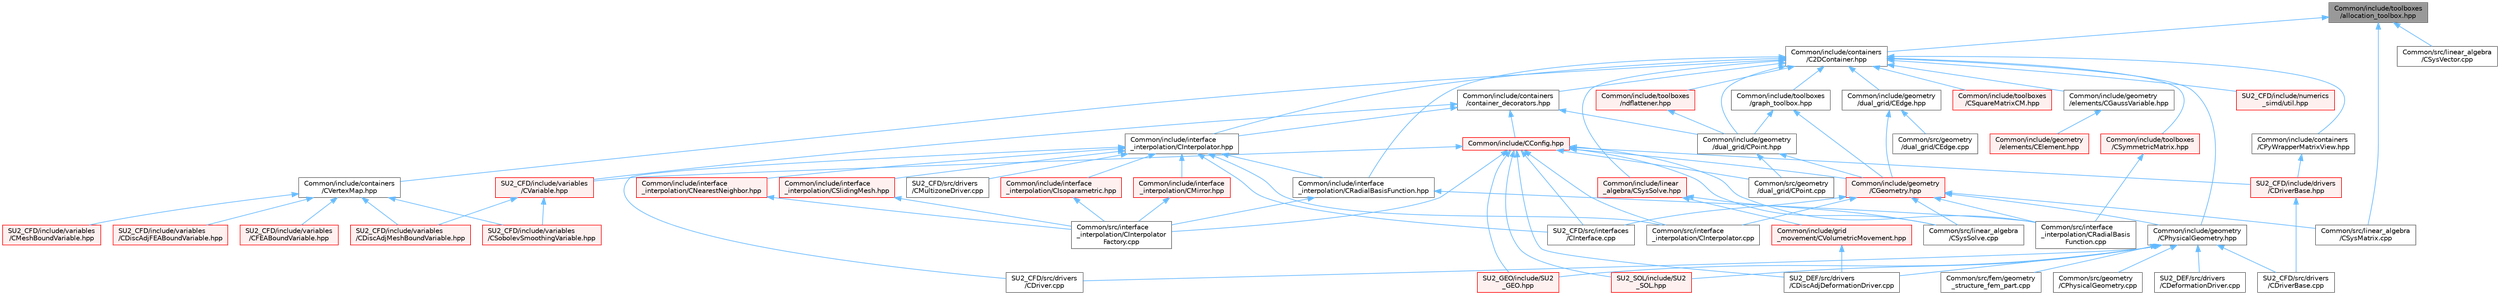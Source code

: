 digraph "Common/include/toolboxes/allocation_toolbox.hpp"
{
 // LATEX_PDF_SIZE
  bgcolor="transparent";
  edge [fontname=Helvetica,fontsize=10,labelfontname=Helvetica,labelfontsize=10];
  node [fontname=Helvetica,fontsize=10,shape=box,height=0.2,width=0.4];
  Node1 [id="Node000001",label="Common/include/toolboxes\l/allocation_toolbox.hpp",height=0.2,width=0.4,color="gray40", fillcolor="grey60", style="filled", fontcolor="black",tooltip="Helper function and classes for memory allocation. Focus on portability across platforms."];
  Node1 -> Node2 [id="edge1_Node000001_Node000002",dir="back",color="steelblue1",style="solid",tooltip=" "];
  Node2 [id="Node000002",label="Common/include/containers\l/C2DContainer.hpp",height=0.2,width=0.4,color="grey40", fillcolor="white", style="filled",URL="$C2DContainer_8hpp.html",tooltip="A templated vector/matrix object."];
  Node2 -> Node3 [id="edge2_Node000002_Node000003",dir="back",color="steelblue1",style="solid",tooltip=" "];
  Node3 [id="Node000003",label="Common/include/containers\l/CPyWrapperMatrixView.hpp",height=0.2,width=0.4,color="grey40", fillcolor="white", style="filled",URL="$CPyWrapperMatrixView_8hpp.html",tooltip="Simple matrix views to use with the python wrapper."];
  Node3 -> Node4 [id="edge3_Node000003_Node000004",dir="back",color="steelblue1",style="solid",tooltip=" "];
  Node4 [id="Node000004",label="SU2_CFD/include/drivers\l/CDriverBase.hpp",height=0.2,width=0.4,color="red", fillcolor="#FFF0F0", style="filled",URL="$CDriverBase_8hpp.html",tooltip="Base class for all drivers."];
  Node4 -> Node20 [id="edge4_Node000004_Node000020",dir="back",color="steelblue1",style="solid",tooltip=" "];
  Node20 [id="Node000020",label="SU2_CFD/src/drivers\l/CDriverBase.cpp",height=0.2,width=0.4,color="grey40", fillcolor="white", style="filled",URL="$CDriverBase_8cpp.html",tooltip=" "];
  Node2 -> Node27 [id="edge5_Node000002_Node000027",dir="back",color="steelblue1",style="solid",tooltip=" "];
  Node27 [id="Node000027",label="Common/include/containers\l/CVertexMap.hpp",height=0.2,width=0.4,color="grey40", fillcolor="white", style="filled",URL="$CVertexMap_8hpp.html",tooltip="An index to index lookup vector."];
  Node27 -> Node28 [id="edge6_Node000027_Node000028",dir="back",color="steelblue1",style="solid",tooltip=" "];
  Node28 [id="Node000028",label="SU2_CFD/include/variables\l/CDiscAdjFEABoundVariable.hpp",height=0.2,width=0.4,color="red", fillcolor="#FFF0F0", style="filled",URL="$CDiscAdjFEABoundVariable_8hpp.html",tooltip="Main class for defining the variables of the adjoint FEA solver at the boundary."];
  Node27 -> Node33 [id="edge7_Node000027_Node000033",dir="back",color="steelblue1",style="solid",tooltip=" "];
  Node33 [id="Node000033",label="SU2_CFD/include/variables\l/CDiscAdjMeshBoundVariable.hpp",height=0.2,width=0.4,color="red", fillcolor="#FFF0F0", style="filled",URL="$CDiscAdjMeshBoundVariable_8hpp.html",tooltip=" "];
  Node27 -> Node37 [id="edge8_Node000027_Node000037",dir="back",color="steelblue1",style="solid",tooltip=" "];
  Node37 [id="Node000037",label="SU2_CFD/include/variables\l/CFEABoundVariable.hpp",height=0.2,width=0.4,color="red", fillcolor="#FFF0F0", style="filled",URL="$CFEABoundVariable_8hpp.html",tooltip="Class for defining the variables on the FEA boundaries for FSI applications."];
  Node27 -> Node40 [id="edge9_Node000027_Node000040",dir="back",color="steelblue1",style="solid",tooltip=" "];
  Node40 [id="Node000040",label="SU2_CFD/include/variables\l/CMeshBoundVariable.hpp",height=0.2,width=0.4,color="red", fillcolor="#FFF0F0", style="filled",URL="$CMeshBoundVariable_8hpp.html",tooltip="Declaration and inlines of the class to define the variables of the mesh movement at the moving bound..."];
  Node27 -> Node44 [id="edge10_Node000027_Node000044",dir="back",color="steelblue1",style="solid",tooltip=" "];
  Node44 [id="Node000044",label="SU2_CFD/include/variables\l/CSobolevSmoothingVariable.hpp",height=0.2,width=0.4,color="red", fillcolor="#FFF0F0", style="filled",URL="$CSobolevSmoothingVariable_8hpp.html",tooltip="Class for defining the variables of the gradient smoothing."];
  Node2 -> Node48 [id="edge11_Node000002_Node000048",dir="back",color="steelblue1",style="solid",tooltip=" "];
  Node48 [id="Node000048",label="Common/include/containers\l/container_decorators.hpp",height=0.2,width=0.4,color="grey40", fillcolor="white", style="filled",URL="$container__decorators_8hpp.html",tooltip="Collection of small classes that decorate C2DContainer to augment its functionality,..."];
  Node48 -> Node49 [id="edge12_Node000048_Node000049",dir="back",color="steelblue1",style="solid",tooltip=" "];
  Node49 [id="Node000049",label="Common/include/CConfig.hpp",height=0.2,width=0.4,color="red", fillcolor="#FFF0F0", style="filled",URL="$CConfig_8hpp.html",tooltip="All the information about the definition of the physical problem. The subroutines and functions are i..."];
  Node49 -> Node181 [id="edge13_Node000049_Node000181",dir="back",color="steelblue1",style="solid",tooltip=" "];
  Node181 [id="Node000181",label="Common/include/geometry\l/CGeometry.hpp",height=0.2,width=0.4,color="red", fillcolor="#FFF0F0", style="filled",URL="$CGeometry_8hpp.html",tooltip="Headers of the main subroutines for creating the geometrical structure. The subroutines and functions..."];
  Node181 -> Node188 [id="edge14_Node000181_Node000188",dir="back",color="steelblue1",style="solid",tooltip=" "];
  Node188 [id="Node000188",label="Common/include/geometry\l/CPhysicalGeometry.hpp",height=0.2,width=0.4,color="grey40", fillcolor="white", style="filled",URL="$CPhysicalGeometry_8hpp.html",tooltip="Headers of the physical geometry class used to read meshes from file."];
  Node188 -> Node180 [id="edge15_Node000188_Node000180",dir="back",color="steelblue1",style="solid",tooltip=" "];
  Node180 [id="Node000180",label="Common/src/fem/geometry\l_structure_fem_part.cpp",height=0.2,width=0.4,color="grey40", fillcolor="white", style="filled",URL="$geometry__structure__fem__part_8cpp.html",tooltip="Main subroutines for distributin the grid for the Fluid FEM solver."];
  Node188 -> Node189 [id="edge16_Node000188_Node000189",dir="back",color="steelblue1",style="solid",tooltip=" "];
  Node189 [id="Node000189",label="Common/src/geometry\l/CPhysicalGeometry.cpp",height=0.2,width=0.4,color="grey40", fillcolor="white", style="filled",URL="$CPhysicalGeometry_8cpp.html",tooltip="Implementation of the physical geometry class."];
  Node188 -> Node19 [id="edge17_Node000188_Node000019",dir="back",color="steelblue1",style="solid",tooltip=" "];
  Node19 [id="Node000019",label="SU2_CFD/src/drivers\l/CDriver.cpp",height=0.2,width=0.4,color="grey40", fillcolor="white", style="filled",URL="$CDriver_8cpp.html",tooltip="The main subroutines for driving single or multi-zone problems."];
  Node188 -> Node20 [id="edge18_Node000188_Node000020",dir="back",color="steelblue1",style="solid",tooltip=" "];
  Node188 -> Node23 [id="edge19_Node000188_Node000023",dir="back",color="steelblue1",style="solid",tooltip=" "];
  Node23 [id="Node000023",label="SU2_DEF/src/drivers\l/CDeformationDriver.cpp",height=0.2,width=0.4,color="grey40", fillcolor="white", style="filled",URL="$CDeformationDriver_8cpp.html",tooltip="Main subroutines for driving the mesh deformation."];
  Node188 -> Node25 [id="edge20_Node000188_Node000025",dir="back",color="steelblue1",style="solid",tooltip=" "];
  Node25 [id="Node000025",label="SU2_DEF/src/drivers\l/CDiscAdjDeformationDriver.cpp",height=0.2,width=0.4,color="grey40", fillcolor="white", style="filled",URL="$CDiscAdjDeformationDriver_8cpp.html",tooltip="Main subroutines for driving the projection of sensitivities."];
  Node188 -> Node190 [id="edge21_Node000188_Node000190",dir="back",color="steelblue1",style="solid",tooltip=" "];
  Node190 [id="Node000190",label="SU2_GEO/include/SU2\l_GEO.hpp",height=0.2,width=0.4,color="red", fillcolor="#FFF0F0", style="filled",URL="$SU2__GEO_8hpp.html",tooltip="Headers of the main subroutines of the code SU2_GEO. The subroutines and functions are in the SU2_GEO..."];
  Node188 -> Node105 [id="edge22_Node000188_Node000105",dir="back",color="steelblue1",style="solid",tooltip=" "];
  Node105 [id="Node000105",label="SU2_SOL/include/SU2\l_SOL.hpp",height=0.2,width=0.4,color="red", fillcolor="#FFF0F0", style="filled",URL="$SU2__SOL_8hpp.html",tooltip="Headers of the main subroutines of the code SU2_SOL. The subroutines and functions are in the SU2_SOL..."];
  Node181 -> Node204 [id="edge23_Node000181_Node000204",dir="back",color="steelblue1",style="solid",tooltip=" "];
  Node204 [id="Node000204",label="Common/src/interface\l_interpolation/CInterpolator.cpp",height=0.2,width=0.4,color="grey40", fillcolor="white", style="filled",URL="$CInterpolator_8cpp.html",tooltip="Definition of the base class for interface interpolation."];
  Node181 -> Node208 [id="edge24_Node000181_Node000208",dir="back",color="steelblue1",style="solid",tooltip=" "];
  Node208 [id="Node000208",label="Common/src/interface\l_interpolation/CRadialBasis\lFunction.cpp",height=0.2,width=0.4,color="grey40", fillcolor="white", style="filled",URL="$CRadialBasisFunction_8cpp.html",tooltip="Implementation of RBF interpolation."];
  Node181 -> Node211 [id="edge25_Node000181_Node000211",dir="back",color="steelblue1",style="solid",tooltip=" "];
  Node211 [id="Node000211",label="Common/src/linear_algebra\l/CSysMatrix.cpp",height=0.2,width=0.4,color="grey40", fillcolor="white", style="filled",URL="$CSysMatrix_8cpp.html",tooltip="Implementation of the sparse matrix class."];
  Node181 -> Node201 [id="edge26_Node000181_Node000201",dir="back",color="steelblue1",style="solid",tooltip=" "];
  Node201 [id="Node000201",label="Common/src/linear_algebra\l/CSysSolve.cpp",height=0.2,width=0.4,color="grey40", fillcolor="white", style="filled",URL="$CSysSolve_8cpp.html",tooltip="Main classes required for solving linear systems of equations."];
  Node181 -> Node154 [id="edge27_Node000181_Node000154",dir="back",color="steelblue1",style="solid",tooltip=" "];
  Node154 [id="Node000154",label="SU2_CFD/src/interfaces\l/CInterface.cpp",height=0.2,width=0.4,color="grey40", fillcolor="white", style="filled",URL="$CInterface_8cpp.html",tooltip="Main subroutines for MPI transfer of information between zones."];
  Node49 -> Node297 [id="edge28_Node000049_Node000297",dir="back",color="steelblue1",style="solid",tooltip=" "];
  Node297 [id="Node000297",label="Common/src/geometry\l/dual_grid/CPoint.cpp",height=0.2,width=0.4,color="grey40", fillcolor="white", style="filled",URL="$CPoint_8cpp.html",tooltip="Main classes for defining the points of the dual grid."];
  Node49 -> Node204 [id="edge29_Node000049_Node000204",dir="back",color="steelblue1",style="solid",tooltip=" "];
  Node49 -> Node298 [id="edge30_Node000049_Node000298",dir="back",color="steelblue1",style="solid",tooltip=" "];
  Node298 [id="Node000298",label="Common/src/interface\l_interpolation/CInterpolator\lFactory.cpp",height=0.2,width=0.4,color="grey40", fillcolor="white", style="filled",URL="$CInterpolatorFactory_8cpp.html",tooltip="Factory to generate interpolator objects."];
  Node49 -> Node208 [id="edge31_Node000049_Node000208",dir="back",color="steelblue1",style="solid",tooltip=" "];
  Node49 -> Node201 [id="edge32_Node000049_Node000201",dir="back",color="steelblue1",style="solid",tooltip=" "];
  Node49 -> Node4 [id="edge33_Node000049_Node000004",dir="back",color="steelblue1",style="solid",tooltip=" "];
  Node49 -> Node405 [id="edge34_Node000049_Node000405",dir="back",color="steelblue1",style="solid",tooltip=" "];
  Node405 [id="Node000405",label="SU2_CFD/include/variables\l/CVariable.hpp",height=0.2,width=0.4,color="red", fillcolor="#FFF0F0", style="filled",URL="$CVariable_8hpp.html",tooltip="Declaration and inlines of the parent class for defining problem variables, function definitions in f..."];
  Node405 -> Node33 [id="edge35_Node000405_Node000033",dir="back",color="steelblue1",style="solid",tooltip=" "];
  Node405 -> Node44 [id="edge36_Node000405_Node000044",dir="back",color="steelblue1",style="solid",tooltip=" "];
  Node49 -> Node154 [id="edge37_Node000049_Node000154",dir="back",color="steelblue1",style="solid",tooltip=" "];
  Node49 -> Node25 [id="edge38_Node000049_Node000025",dir="back",color="steelblue1",style="solid",tooltip=" "];
  Node49 -> Node190 [id="edge39_Node000049_Node000190",dir="back",color="steelblue1",style="solid",tooltip=" "];
  Node49 -> Node105 [id="edge40_Node000049_Node000105",dir="back",color="steelblue1",style="solid",tooltip=" "];
  Node48 -> Node447 [id="edge41_Node000048_Node000447",dir="back",color="steelblue1",style="solid",tooltip=" "];
  Node447 [id="Node000447",label="Common/include/geometry\l/dual_grid/CPoint.hpp",height=0.2,width=0.4,color="grey40", fillcolor="white", style="filled",URL="$CPoint_8hpp.html",tooltip="Declaration of the point class that stores geometric and adjacency information for dual control volum..."];
  Node447 -> Node181 [id="edge42_Node000447_Node000181",dir="back",color="steelblue1",style="solid",tooltip=" "];
  Node447 -> Node297 [id="edge43_Node000447_Node000297",dir="back",color="steelblue1",style="solid",tooltip=" "];
  Node48 -> Node448 [id="edge44_Node000048_Node000448",dir="back",color="steelblue1",style="solid",tooltip=" "];
  Node448 [id="Node000448",label="Common/include/interface\l_interpolation/CInterpolator.hpp",height=0.2,width=0.4,color="grey40", fillcolor="white", style="filled",URL="$CInterpolator_8hpp.html",tooltip="Base class for multiphysics interpolation."];
  Node448 -> Node449 [id="edge45_Node000448_Node000449",dir="back",color="steelblue1",style="solid",tooltip=" "];
  Node449 [id="Node000449",label="Common/include/interface\l_interpolation/CIsoparametric.hpp",height=0.2,width=0.4,color="red", fillcolor="#FFF0F0", style="filled",URL="$CIsoparametric_8hpp.html",tooltip="Isoparametric interpolation using FE shape functions."];
  Node449 -> Node298 [id="edge46_Node000449_Node000298",dir="back",color="steelblue1",style="solid",tooltip=" "];
  Node448 -> Node450 [id="edge47_Node000448_Node000450",dir="back",color="steelblue1",style="solid",tooltip=" "];
  Node450 [id="Node000450",label="Common/include/interface\l_interpolation/CMirror.hpp",height=0.2,width=0.4,color="red", fillcolor="#FFF0F0", style="filled",URL="$CMirror_8hpp.html",tooltip="Mirror interpolation for the conservative (work-wise) approach in FSI problems."];
  Node450 -> Node298 [id="edge48_Node000450_Node000298",dir="back",color="steelblue1",style="solid",tooltip=" "];
  Node448 -> Node451 [id="edge49_Node000448_Node000451",dir="back",color="steelblue1",style="solid",tooltip=" "];
  Node451 [id="Node000451",label="Common/include/interface\l_interpolation/CNearestNeighbor.hpp",height=0.2,width=0.4,color="red", fillcolor="#FFF0F0", style="filled",URL="$CNearestNeighbor_8hpp.html",tooltip="Nearest Neighbor interpolation class."];
  Node451 -> Node298 [id="edge50_Node000451_Node000298",dir="back",color="steelblue1",style="solid",tooltip=" "];
  Node448 -> Node452 [id="edge51_Node000448_Node000452",dir="back",color="steelblue1",style="solid",tooltip=" "];
  Node452 [id="Node000452",label="Common/include/interface\l_interpolation/CRadialBasisFunction.hpp",height=0.2,width=0.4,color="grey40", fillcolor="white", style="filled",URL="$CRadialBasisFunction_8hpp.html",tooltip="Radial basis function interpolation."];
  Node452 -> Node298 [id="edge52_Node000452_Node000298",dir="back",color="steelblue1",style="solid",tooltip=" "];
  Node452 -> Node208 [id="edge53_Node000452_Node000208",dir="back",color="steelblue1",style="solid",tooltip=" "];
  Node448 -> Node453 [id="edge54_Node000448_Node000453",dir="back",color="steelblue1",style="solid",tooltip=" "];
  Node453 [id="Node000453",label="Common/include/interface\l_interpolation/CSlidingMesh.hpp",height=0.2,width=0.4,color="red", fillcolor="#FFF0F0", style="filled",URL="$CSlidingMesh_8hpp.html",tooltip="Sliding mesh interpolation."];
  Node453 -> Node298 [id="edge55_Node000453_Node000298",dir="back",color="steelblue1",style="solid",tooltip=" "];
  Node448 -> Node204 [id="edge56_Node000448_Node000204",dir="back",color="steelblue1",style="solid",tooltip=" "];
  Node448 -> Node19 [id="edge57_Node000448_Node000019",dir="back",color="steelblue1",style="solid",tooltip=" "];
  Node448 -> Node13 [id="edge58_Node000448_Node000013",dir="back",color="steelblue1",style="solid",tooltip=" "];
  Node13 [id="Node000013",label="SU2_CFD/src/drivers\l/CMultizoneDriver.cpp",height=0.2,width=0.4,color="grey40", fillcolor="white", style="filled",URL="$CMultizoneDriver_8cpp.html",tooltip=" "];
  Node448 -> Node154 [id="edge59_Node000448_Node000154",dir="back",color="steelblue1",style="solid",tooltip=" "];
  Node48 -> Node405 [id="edge60_Node000048_Node000405",dir="back",color="steelblue1",style="solid",tooltip=" "];
  Node2 -> Node188 [id="edge61_Node000002_Node000188",dir="back",color="steelblue1",style="solid",tooltip=" "];
  Node2 -> Node454 [id="edge62_Node000002_Node000454",dir="back",color="steelblue1",style="solid",tooltip=" "];
  Node454 [id="Node000454",label="Common/include/geometry\l/dual_grid/CEdge.hpp",height=0.2,width=0.4,color="grey40", fillcolor="white", style="filled",URL="$CEdge_8hpp.html",tooltip="Declaration of the edge class CEdge.cpp file."];
  Node454 -> Node181 [id="edge63_Node000454_Node000181",dir="back",color="steelblue1",style="solid",tooltip=" "];
  Node454 -> Node455 [id="edge64_Node000454_Node000455",dir="back",color="steelblue1",style="solid",tooltip=" "];
  Node455 [id="Node000455",label="Common/src/geometry\l/dual_grid/CEdge.cpp",height=0.2,width=0.4,color="grey40", fillcolor="white", style="filled",URL="$CEdge_8cpp.html",tooltip="Implementation of the edge class."];
  Node2 -> Node447 [id="edge65_Node000002_Node000447",dir="back",color="steelblue1",style="solid",tooltip=" "];
  Node2 -> Node456 [id="edge66_Node000002_Node000456",dir="back",color="steelblue1",style="solid",tooltip=" "];
  Node456 [id="Node000456",label="Common/include/geometry\l/elements/CGaussVariable.hpp",height=0.2,width=0.4,color="grey40", fillcolor="white", style="filled",URL="$CGaussVariable_8hpp.html",tooltip="Light-weight class to store Gaussian point information."];
  Node456 -> Node457 [id="edge67_Node000456_Node000457",dir="back",color="steelblue1",style="solid",tooltip=" "];
  Node457 [id="Node000457",label="Common/include/geometry\l/elements/CElement.hpp",height=0.2,width=0.4,color="red", fillcolor="#FFF0F0", style="filled",URL="$CElement_8hpp.html",tooltip="Main header of the Finite Element structure declaring the abstract interface and the available finite..."];
  Node2 -> Node448 [id="edge68_Node000002_Node000448",dir="back",color="steelblue1",style="solid",tooltip=" "];
  Node2 -> Node452 [id="edge69_Node000002_Node000452",dir="back",color="steelblue1",style="solid",tooltip=" "];
  Node2 -> Node469 [id="edge70_Node000002_Node000469",dir="back",color="steelblue1",style="solid",tooltip=" "];
  Node469 [id="Node000469",label="Common/include/linear\l_algebra/CSysSolve.hpp",height=0.2,width=0.4,color="red", fillcolor="#FFF0F0", style="filled",URL="$CSysSolve_8hpp.html",tooltip="Headers for the classes related to linear solvers (CG, FGMRES, etc) The subroutines and functions are..."];
  Node469 -> Node197 [id="edge71_Node000469_Node000197",dir="back",color="steelblue1",style="solid",tooltip=" "];
  Node197 [id="Node000197",label="Common/include/grid\l_movement/CVolumetricMovement.hpp",height=0.2,width=0.4,color="red", fillcolor="#FFF0F0", style="filled",URL="$CVolumetricMovement_8hpp.html",tooltip="Headers of the CVolumetricMovement class."];
  Node197 -> Node25 [id="edge72_Node000197_Node000025",dir="back",color="steelblue1",style="solid",tooltip=" "];
  Node469 -> Node201 [id="edge73_Node000469_Node000201",dir="back",color="steelblue1",style="solid",tooltip=" "];
  Node2 -> Node470 [id="edge74_Node000002_Node000470",dir="back",color="steelblue1",style="solid",tooltip=" "];
  Node470 [id="Node000470",label="Common/include/toolboxes\l/CSquareMatrixCM.hpp",height=0.2,width=0.4,color="red", fillcolor="#FFF0F0", style="filled",URL="$CSquareMatrixCM_8hpp.html",tooltip="Dense general square matrix, used for example in DG standard elements in Column Major order storage."];
  Node2 -> Node477 [id="edge75_Node000002_Node000477",dir="back",color="steelblue1",style="solid",tooltip=" "];
  Node477 [id="Node000477",label="Common/include/toolboxes\l/CSymmetricMatrix.hpp",height=0.2,width=0.4,color="red", fillcolor="#FFF0F0", style="filled",URL="$CSymmetricMatrix_8hpp.html",tooltip="Dense symmetric matrix, used for example in RBF interpolation."];
  Node477 -> Node208 [id="edge76_Node000477_Node000208",dir="back",color="steelblue1",style="solid",tooltip=" "];
  Node2 -> Node480 [id="edge77_Node000002_Node000480",dir="back",color="steelblue1",style="solid",tooltip=" "];
  Node480 [id="Node000480",label="Common/include/toolboxes\l/graph_toolbox.hpp",height=0.2,width=0.4,color="grey40", fillcolor="white", style="filled",URL="$graph__toolbox_8hpp.html",tooltip="Functions and classes to build/represent sparse graphs or sparse patterns."];
  Node480 -> Node181 [id="edge78_Node000480_Node000181",dir="back",color="steelblue1",style="solid",tooltip=" "];
  Node480 -> Node447 [id="edge79_Node000480_Node000447",dir="back",color="steelblue1",style="solid",tooltip=" "];
  Node2 -> Node481 [id="edge80_Node000002_Node000481",dir="back",color="steelblue1",style="solid",tooltip=" "];
  Node481 [id="Node000481",label="Common/include/toolboxes\l/ndflattener.hpp",height=0.2,width=0.4,color="red", fillcolor="#FFF0F0", style="filled",URL="$ndflattener_8hpp.html",tooltip="Flatten pointer-to-pointer-... arrays for MPI communication."];
  Node481 -> Node447 [id="edge81_Node000481_Node000447",dir="back",color="steelblue1",style="solid",tooltip=" "];
  Node2 -> Node264 [id="edge82_Node000002_Node000264",dir="back",color="steelblue1",style="solid",tooltip=" "];
  Node264 [id="Node000264",label="SU2_CFD/include/numerics\l_simd/util.hpp",height=0.2,width=0.4,color="red", fillcolor="#FFF0F0", style="filled",URL="$util_8hpp.html",tooltip="Generic auxiliary functions."];
  Node1 -> Node211 [id="edge83_Node000001_Node000211",dir="back",color="steelblue1",style="solid",tooltip=" "];
  Node1 -> Node482 [id="edge84_Node000001_Node000482",dir="back",color="steelblue1",style="solid",tooltip=" "];
  Node482 [id="Node000482",label="Common/src/linear_algebra\l/CSysVector.cpp",height=0.2,width=0.4,color="grey40", fillcolor="white", style="filled",URL="$CSysVector_8cpp.html",tooltip="Implementation and explicit instantiations of CSysVector."];
}
